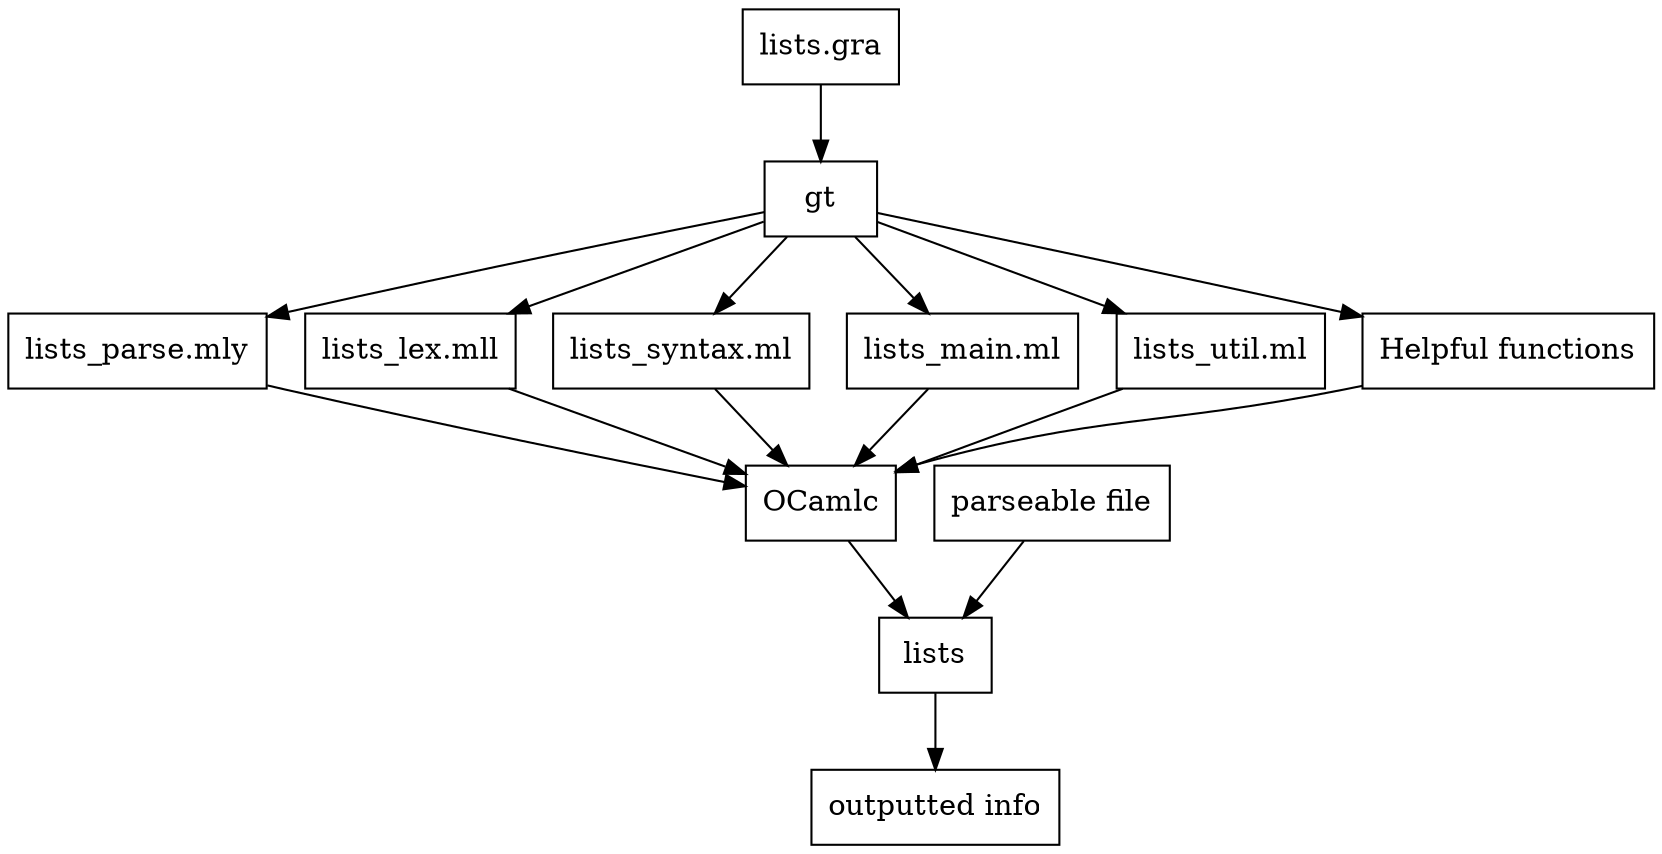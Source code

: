digraph hopeful {
	node [shape=record];
	overlap=false;
	listsgra[label="lists.gra"];
	gt[label="gt"];
	lists_parse[label="lists_parse.mly"];
	lists_lex[label="lists_lex.mll"];
	lists_syntax[label="lists_syntax.ml"];
	lists_main[label="lists_main.ml"];
	lists_util[label="lists_util.ml"];
	genfuns[label="Helpful functions"];
	parseable[label="parseable file"];
	OCamlc[label="OCamlc"];
	lists[label="lists"];
	outputted[label="outputted info"];

	listsgra -> gt;
	gt -> lists_parse;
	gt -> lists_lex;
	gt -> lists_syntax;
	gt -> lists_main;
	gt -> lists_util;
	gt -> genfuns;

	lists_parse -> OCamlc;
	lists_lex -> OCamlc;
	lists_syntax -> OCamlc;
	lists_main -> OCamlc;
	lists_util -> OCamlc;
	genfuns -> OCamlc

	parseable -> lists;
	OCamlc -> lists;
	
	

	lists -> outputted;
	
}



